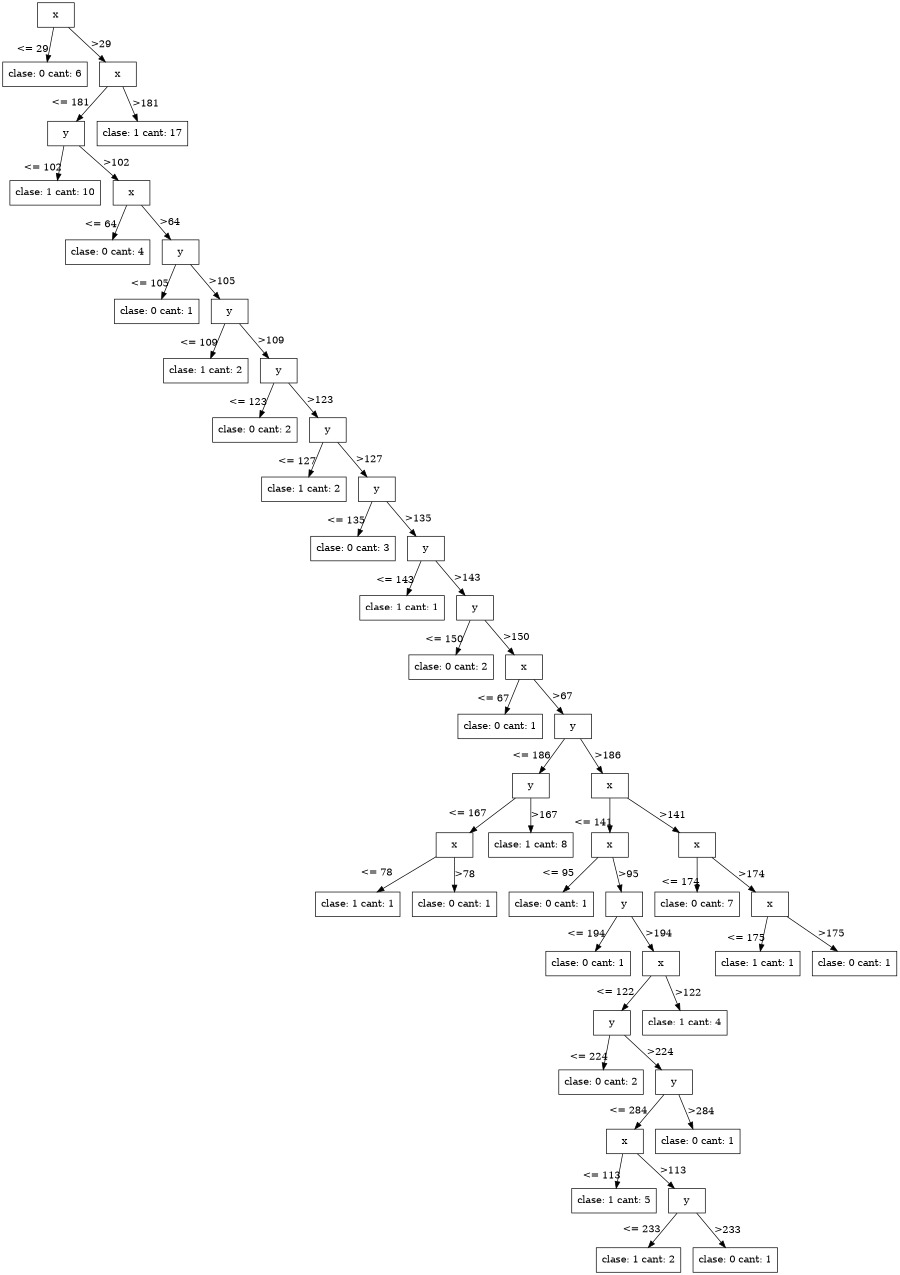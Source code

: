 digraph "mi arbol" {
	size=8.5
	node [shape=box]
	0 [label=x]
	0 -> 1 [headlabel="<= 29" labelangle=60 labeldistance=2.8]
	0 -> 2 [label=">29"]
	1 [label="clase: 0 cant: 6"]
	2 [label=x]
	2 -> 3 [headlabel="<= 181" labelangle=60 labeldistance=2.8]
	2 -> 50 [label=">181"]
	3 [label=y]
	3 -> 4 [headlabel="<= 102" labelangle=60 labeldistance=2.8]
	3 -> 5 [label=">102"]
	4 [label="clase: 1 cant: 10"]
	5 [label=x]
	5 -> 6 [headlabel="<= 64" labelangle=60 labeldistance=2.8]
	5 -> 7 [label=">64"]
	6 [label="clase: 0 cant: 4"]
	7 [label=y]
	7 -> 8 [headlabel="<= 105" labelangle=60 labeldistance=2.8]
	7 -> 9 [label=">105"]
	8 [label="clase: 0 cant: 1"]
	9 [label=y]
	9 -> 10 [headlabel="<= 109" labelangle=60 labeldistance=2.8]
	9 -> 11 [label=">109"]
	10 [label="clase: 1 cant: 2"]
	11 [label=y]
	11 -> 12 [headlabel="<= 123" labelangle=60 labeldistance=2.8]
	11 -> 13 [label=">123"]
	12 [label="clase: 0 cant: 2"]
	13 [label=y]
	13 -> 14 [headlabel="<= 127" labelangle=60 labeldistance=2.8]
	13 -> 15 [label=">127"]
	14 [label="clase: 1 cant: 2"]
	15 [label=y]
	15 -> 16 [headlabel="<= 135" labelangle=60 labeldistance=2.8]
	15 -> 17 [label=">135"]
	16 [label="clase: 0 cant: 3"]
	17 [label=y]
	17 -> 18 [headlabel="<= 143" labelangle=60 labeldistance=2.8]
	17 -> 19 [label=">143"]
	18 [label="clase: 1 cant: 1"]
	19 [label=y]
	19 -> 20 [headlabel="<= 150" labelangle=60 labeldistance=2.8]
	19 -> 21 [label=">150"]
	20 [label="clase: 0 cant: 2"]
	21 [label=x]
	21 -> 22 [headlabel="<= 67" labelangle=60 labeldistance=2.8]
	21 -> 23 [label=">67"]
	22 [label="clase: 0 cant: 1"]
	23 [label=y]
	23 -> 24 [headlabel="<= 186" labelangle=60 labeldistance=2.8]
	23 -> 29 [label=">186"]
	24 [label=y]
	24 -> 25 [headlabel="<= 167" labelangle=60 labeldistance=2.8]
	24 -> 28 [label=">167"]
	25 [label=x]
	25 -> 26 [headlabel="<= 78" labelangle=60 labeldistance=2.8]
	25 -> 27 [label=">78"]
	26 [label="clase: 1 cant: 1"]
	27 [label="clase: 0 cant: 1"]
	28 [label="clase: 1 cant: 8"]
	29 [label=x]
	29 -> 30 [headlabel="<= 141" labelangle=60 labeldistance=2.8]
	29 -> 45 [label=">141"]
	30 [label=x]
	30 -> 31 [headlabel="<= 95" labelangle=60 labeldistance=2.8]
	30 -> 32 [label=">95"]
	31 [label="clase: 0 cant: 1"]
	32 [label=y]
	32 -> 33 [headlabel="<= 194" labelangle=60 labeldistance=2.8]
	32 -> 34 [label=">194"]
	33 [label="clase: 0 cant: 1"]
	34 [label=x]
	34 -> 35 [headlabel="<= 122" labelangle=60 labeldistance=2.8]
	34 -> 44 [label=">122"]
	35 [label=y]
	35 -> 36 [headlabel="<= 224" labelangle=60 labeldistance=2.8]
	35 -> 37 [label=">224"]
	36 [label="clase: 0 cant: 2"]
	37 [label=y]
	37 -> 38 [headlabel="<= 284" labelangle=60 labeldistance=2.8]
	37 -> 43 [label=">284"]
	38 [label=x]
	38 -> 39 [headlabel="<= 113" labelangle=60 labeldistance=2.8]
	38 -> 40 [label=">113"]
	39 [label="clase: 1 cant: 5"]
	40 [label=y]
	40 -> 41 [headlabel="<= 233" labelangle=60 labeldistance=2.8]
	40 -> 42 [label=">233"]
	41 [label="clase: 1 cant: 2"]
	42 [label="clase: 0 cant: 1"]
	43 [label="clase: 0 cant: 1"]
	44 [label="clase: 1 cant: 4"]
	45 [label=x]
	45 -> 46 [headlabel="<= 174" labelangle=60 labeldistance=2.8]
	45 -> 47 [label=">174"]
	46 [label="clase: 0 cant: 7"]
	47 [label=x]
	47 -> 48 [headlabel="<= 175" labelangle=60 labeldistance=2.8]
	47 -> 49 [label=">175"]
	48 [label="clase: 1 cant: 1"]
	49 [label="clase: 0 cant: 1"]
	50 [label="clase: 1 cant: 17"]
}
